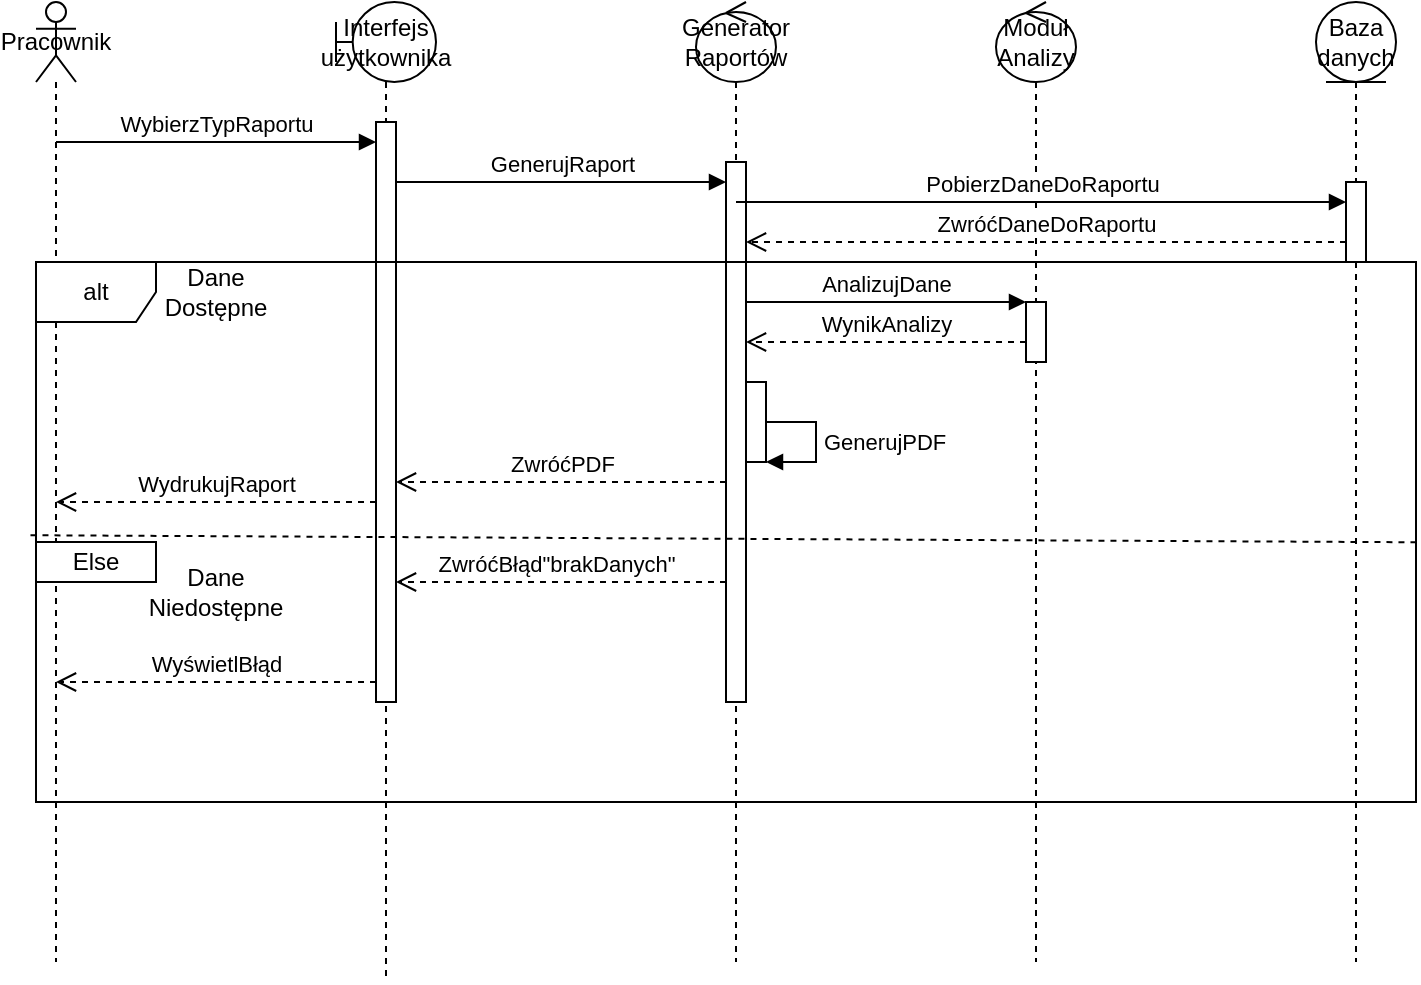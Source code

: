 <mxfile version="21.3.2" type="device">
  <diagram name="Strona-1" id="dMtLwT9zNeXarjZb60v_">
    <mxGraphModel dx="1395" dy="640" grid="1" gridSize="10" guides="1" tooltips="1" connect="1" arrows="1" fold="1" page="1" pageScale="1" pageWidth="827" pageHeight="1169" math="0" shadow="0">
      <root>
        <mxCell id="0" />
        <mxCell id="1" parent="0" />
        <mxCell id="rwfQUPlScknccJ6-YMUm-1" value="Generator Raportów" style="shape=umlLifeline;perimeter=lifelinePerimeter;whiteSpace=wrap;html=1;container=1;dropTarget=0;collapsible=0;recursiveResize=0;outlineConnect=0;portConstraint=eastwest;newEdgeStyle={&quot;edgeStyle&quot;:&quot;elbowEdgeStyle&quot;,&quot;elbow&quot;:&quot;vertical&quot;,&quot;curved&quot;:0,&quot;rounded&quot;:0};participant=umlControl;" vertex="1" parent="1">
          <mxGeometry x="430" width="40" height="480" as="geometry" />
        </mxCell>
        <mxCell id="rwfQUPlScknccJ6-YMUm-9" value="" style="html=1;points=[];perimeter=orthogonalPerimeter;outlineConnect=0;targetShapes=umlLifeline;portConstraint=eastwest;newEdgeStyle={&quot;edgeStyle&quot;:&quot;elbowEdgeStyle&quot;,&quot;elbow&quot;:&quot;vertical&quot;,&quot;curved&quot;:0,&quot;rounded&quot;:0};" vertex="1" parent="rwfQUPlScknccJ6-YMUm-1">
          <mxGeometry x="15" y="80" width="10" height="270" as="geometry" />
        </mxCell>
        <mxCell id="rwfQUPlScknccJ6-YMUm-2" value="Pracownik" style="shape=umlLifeline;perimeter=lifelinePerimeter;whiteSpace=wrap;html=1;container=1;dropTarget=0;collapsible=0;recursiveResize=0;outlineConnect=0;portConstraint=eastwest;newEdgeStyle={&quot;edgeStyle&quot;:&quot;elbowEdgeStyle&quot;,&quot;elbow&quot;:&quot;vertical&quot;,&quot;curved&quot;:0,&quot;rounded&quot;:0};participant=umlActor;" vertex="1" parent="1">
          <mxGeometry x="100" width="20" height="480" as="geometry" />
        </mxCell>
        <mxCell id="rwfQUPlScknccJ6-YMUm-3" value="Baza danych" style="shape=umlLifeline;perimeter=lifelinePerimeter;whiteSpace=wrap;html=1;container=1;dropTarget=0;collapsible=0;recursiveResize=0;outlineConnect=0;portConstraint=eastwest;newEdgeStyle={&quot;edgeStyle&quot;:&quot;elbowEdgeStyle&quot;,&quot;elbow&quot;:&quot;vertical&quot;,&quot;curved&quot;:0,&quot;rounded&quot;:0};participant=umlEntity;" vertex="1" parent="1">
          <mxGeometry x="740" width="40" height="480" as="geometry" />
        </mxCell>
        <mxCell id="rwfQUPlScknccJ6-YMUm-14" value="" style="html=1;points=[];perimeter=orthogonalPerimeter;outlineConnect=0;targetShapes=umlLifeline;portConstraint=eastwest;newEdgeStyle={&quot;edgeStyle&quot;:&quot;elbowEdgeStyle&quot;,&quot;elbow&quot;:&quot;vertical&quot;,&quot;curved&quot;:0,&quot;rounded&quot;:0};" vertex="1" parent="rwfQUPlScknccJ6-YMUm-3">
          <mxGeometry x="15" y="90" width="10" height="40" as="geometry" />
        </mxCell>
        <mxCell id="rwfQUPlScknccJ6-YMUm-4" value="Interfejs użytkownika" style="shape=umlLifeline;perimeter=lifelinePerimeter;whiteSpace=wrap;html=1;container=1;dropTarget=0;collapsible=0;recursiveResize=0;outlineConnect=0;portConstraint=eastwest;newEdgeStyle={&quot;edgeStyle&quot;:&quot;elbowEdgeStyle&quot;,&quot;elbow&quot;:&quot;vertical&quot;,&quot;curved&quot;:0,&quot;rounded&quot;:0};participant=umlBoundary;" vertex="1" parent="1">
          <mxGeometry x="250" width="50" height="490" as="geometry" />
        </mxCell>
        <mxCell id="rwfQUPlScknccJ6-YMUm-6" value="" style="html=1;points=[];perimeter=orthogonalPerimeter;outlineConnect=0;targetShapes=umlLifeline;portConstraint=eastwest;newEdgeStyle={&quot;edgeStyle&quot;:&quot;elbowEdgeStyle&quot;,&quot;elbow&quot;:&quot;vertical&quot;,&quot;curved&quot;:0,&quot;rounded&quot;:0};" vertex="1" parent="rwfQUPlScknccJ6-YMUm-4">
          <mxGeometry x="20" y="60" width="10" height="290" as="geometry" />
        </mxCell>
        <mxCell id="rwfQUPlScknccJ6-YMUm-5" value="Moduł Analizy" style="shape=umlLifeline;perimeter=lifelinePerimeter;whiteSpace=wrap;html=1;container=1;dropTarget=0;collapsible=0;recursiveResize=0;outlineConnect=0;portConstraint=eastwest;newEdgeStyle={&quot;edgeStyle&quot;:&quot;elbowEdgeStyle&quot;,&quot;elbow&quot;:&quot;vertical&quot;,&quot;curved&quot;:0,&quot;rounded&quot;:0};participant=umlControl;" vertex="1" parent="1">
          <mxGeometry x="580" width="40" height="480" as="geometry" />
        </mxCell>
        <mxCell id="rwfQUPlScknccJ6-YMUm-7" value="WybierzTypRaportu" style="html=1;verticalAlign=bottom;endArrow=block;edgeStyle=elbowEdgeStyle;elbow=vertical;curved=0;rounded=0;" edge="1" target="rwfQUPlScknccJ6-YMUm-6" parent="1" source="rwfQUPlScknccJ6-YMUm-2">
          <mxGeometry relative="1" as="geometry">
            <mxPoint x="200" y="60" as="sourcePoint" />
            <Array as="points">
              <mxPoint x="180" y="70" />
            </Array>
          </mxGeometry>
        </mxCell>
        <mxCell id="rwfQUPlScknccJ6-YMUm-10" value="GenerujRaport" style="html=1;verticalAlign=bottom;endArrow=block;edgeStyle=elbowEdgeStyle;elbow=vertical;curved=0;rounded=0;" edge="1" target="rwfQUPlScknccJ6-YMUm-9" parent="1" source="rwfQUPlScknccJ6-YMUm-6">
          <mxGeometry relative="1" as="geometry">
            <mxPoint x="375" y="80" as="sourcePoint" />
            <Array as="points">
              <mxPoint x="340" y="90" />
            </Array>
          </mxGeometry>
        </mxCell>
        <mxCell id="rwfQUPlScknccJ6-YMUm-15" value="PobierzDaneDoRaportu" style="html=1;verticalAlign=bottom;endArrow=block;edgeStyle=elbowEdgeStyle;elbow=vertical;curved=0;rounded=0;" edge="1" target="rwfQUPlScknccJ6-YMUm-14" parent="1" source="rwfQUPlScknccJ6-YMUm-1">
          <mxGeometry relative="1" as="geometry">
            <mxPoint x="685" y="90" as="sourcePoint" />
            <Array as="points">
              <mxPoint x="520" y="100" />
            </Array>
          </mxGeometry>
        </mxCell>
        <mxCell id="rwfQUPlScknccJ6-YMUm-16" value="ZwróćDaneDoRaportu" style="html=1;verticalAlign=bottom;endArrow=open;dashed=1;endSize=8;edgeStyle=elbowEdgeStyle;elbow=vertical;curved=0;rounded=0;" edge="1" source="rwfQUPlScknccJ6-YMUm-14" parent="1" target="rwfQUPlScknccJ6-YMUm-9">
          <mxGeometry relative="1" as="geometry">
            <mxPoint x="685" y="165" as="targetPoint" />
            <Array as="points">
              <mxPoint x="640" y="120" />
              <mxPoint x="570" y="110" />
            </Array>
          </mxGeometry>
        </mxCell>
        <mxCell id="rwfQUPlScknccJ6-YMUm-17" value="alt" style="shape=umlFrame;whiteSpace=wrap;html=1;pointerEvents=0;" vertex="1" parent="1">
          <mxGeometry x="100" y="130" width="690" height="270" as="geometry" />
        </mxCell>
        <mxCell id="rwfQUPlScknccJ6-YMUm-8" value="WydrukujRaport" style="html=1;verticalAlign=bottom;endArrow=open;dashed=1;endSize=8;edgeStyle=elbowEdgeStyle;elbow=vertical;curved=0;rounded=0;" edge="1" source="rwfQUPlScknccJ6-YMUm-6" parent="1" target="rwfQUPlScknccJ6-YMUm-2">
          <mxGeometry relative="1" as="geometry">
            <mxPoint x="200" y="135" as="targetPoint" />
            <Array as="points">
              <mxPoint x="220" y="250" />
              <mxPoint x="210" y="230" />
            </Array>
          </mxGeometry>
        </mxCell>
        <mxCell id="rwfQUPlScknccJ6-YMUm-18" value="" style="html=1;points=[];perimeter=orthogonalPerimeter;outlineConnect=0;targetShapes=umlLifeline;portConstraint=eastwest;newEdgeStyle={&quot;edgeStyle&quot;:&quot;elbowEdgeStyle&quot;,&quot;elbow&quot;:&quot;vertical&quot;,&quot;curved&quot;:0,&quot;rounded&quot;:0};" vertex="1" parent="1">
          <mxGeometry x="595" y="150" width="10" height="30" as="geometry" />
        </mxCell>
        <mxCell id="rwfQUPlScknccJ6-YMUm-19" value="AnalizujDane" style="html=1;verticalAlign=bottom;endArrow=block;edgeStyle=elbowEdgeStyle;elbow=vertical;curved=0;rounded=0;" edge="1" target="rwfQUPlScknccJ6-YMUm-18" parent="1" source="rwfQUPlScknccJ6-YMUm-9">
          <mxGeometry relative="1" as="geometry">
            <mxPoint x="525" y="150" as="sourcePoint" />
            <Array as="points">
              <mxPoint x="500" y="150" />
            </Array>
          </mxGeometry>
        </mxCell>
        <mxCell id="rwfQUPlScknccJ6-YMUm-20" value="WynikAnalizy" style="html=1;verticalAlign=bottom;endArrow=open;dashed=1;endSize=8;edgeStyle=elbowEdgeStyle;elbow=vertical;curved=0;rounded=0;" edge="1" source="rwfQUPlScknccJ6-YMUm-18" parent="1" target="rwfQUPlScknccJ6-YMUm-9">
          <mxGeometry relative="1" as="geometry">
            <mxPoint x="525" y="225" as="targetPoint" />
            <Array as="points">
              <mxPoint x="540" y="170" />
            </Array>
          </mxGeometry>
        </mxCell>
        <mxCell id="rwfQUPlScknccJ6-YMUm-21" value="" style="html=1;points=[];perimeter=orthogonalPerimeter;outlineConnect=0;targetShapes=umlLifeline;portConstraint=eastwest;newEdgeStyle={&quot;edgeStyle&quot;:&quot;elbowEdgeStyle&quot;,&quot;elbow&quot;:&quot;vertical&quot;,&quot;curved&quot;:0,&quot;rounded&quot;:0};" vertex="1" parent="1">
          <mxGeometry x="455" y="190" width="10" height="40" as="geometry" />
        </mxCell>
        <mxCell id="rwfQUPlScknccJ6-YMUm-22" value="GenerujPDF" style="html=1;align=left;spacingLeft=2;endArrow=block;rounded=0;edgeStyle=orthogonalEdgeStyle;curved=0;rounded=0;" edge="1" target="rwfQUPlScknccJ6-YMUm-21" parent="1" source="rwfQUPlScknccJ6-YMUm-21">
          <mxGeometry relative="1" as="geometry">
            <mxPoint x="460" y="210" as="sourcePoint" />
            <Array as="points">
              <mxPoint x="490" y="210" />
              <mxPoint x="490" y="230" />
            </Array>
          </mxGeometry>
        </mxCell>
        <mxCell id="rwfQUPlScknccJ6-YMUm-11" value="ZwróćPDF" style="html=1;verticalAlign=bottom;endArrow=open;dashed=1;endSize=8;edgeStyle=elbowEdgeStyle;elbow=vertical;curved=0;rounded=0;" edge="1" source="rwfQUPlScknccJ6-YMUm-9" parent="1" target="rwfQUPlScknccJ6-YMUm-6">
          <mxGeometry relative="1" as="geometry">
            <mxPoint x="375" y="155" as="targetPoint" />
            <Array as="points">
              <mxPoint x="390" y="240" />
              <mxPoint x="410" y="230" />
            </Array>
          </mxGeometry>
        </mxCell>
        <mxCell id="rwfQUPlScknccJ6-YMUm-23" value="Dane Dostępne" style="text;html=1;strokeColor=none;fillColor=none;align=center;verticalAlign=middle;whiteSpace=wrap;rounded=0;" vertex="1" parent="1">
          <mxGeometry x="160" y="130" width="60" height="30" as="geometry" />
        </mxCell>
        <mxCell id="rwfQUPlScknccJ6-YMUm-24" value="" style="endArrow=none;dashed=1;html=1;rounded=0;exitX=-0.004;exitY=0.506;exitDx=0;exitDy=0;exitPerimeter=0;entryX=1;entryY=0.519;entryDx=0;entryDy=0;entryPerimeter=0;" edge="1" parent="1" source="rwfQUPlScknccJ6-YMUm-17" target="rwfQUPlScknccJ6-YMUm-17">
          <mxGeometry width="50" height="50" relative="1" as="geometry">
            <mxPoint x="130" y="330" as="sourcePoint" />
            <mxPoint x="180" y="280" as="targetPoint" />
          </mxGeometry>
        </mxCell>
        <mxCell id="rwfQUPlScknccJ6-YMUm-25" value="Dane Niedostępne" style="text;html=1;strokeColor=none;fillColor=none;align=center;verticalAlign=middle;whiteSpace=wrap;rounded=0;" vertex="1" parent="1">
          <mxGeometry x="160" y="280" width="60" height="30" as="geometry" />
        </mxCell>
        <mxCell id="rwfQUPlScknccJ6-YMUm-26" value="Else" style="rounded=0;whiteSpace=wrap;html=1;" vertex="1" parent="1">
          <mxGeometry x="100" y="270" width="60" height="20" as="geometry" />
        </mxCell>
        <mxCell id="rwfQUPlScknccJ6-YMUm-27" value="ZwróćBłąd&quot;brakDanych&quot;" style="html=1;verticalAlign=bottom;endArrow=open;dashed=1;endSize=8;edgeStyle=elbowEdgeStyle;elbow=vertical;curved=0;rounded=0;" edge="1" parent="1" source="rwfQUPlScknccJ6-YMUm-9" target="rwfQUPlScknccJ6-YMUm-6">
          <mxGeometry x="0.03" relative="1" as="geometry">
            <mxPoint x="290" y="250" as="targetPoint" />
            <mxPoint x="455" y="250" as="sourcePoint" />
            <Array as="points">
              <mxPoint x="340" y="290" />
              <mxPoint x="380" y="340" />
              <mxPoint x="400" y="250" />
              <mxPoint x="420" y="240" />
            </Array>
            <mxPoint as="offset" />
          </mxGeometry>
        </mxCell>
        <mxCell id="rwfQUPlScknccJ6-YMUm-28" value="WyświetlBłąd" style="html=1;verticalAlign=bottom;endArrow=open;dashed=1;endSize=8;edgeStyle=elbowEdgeStyle;elbow=vertical;curved=0;rounded=0;" edge="1" parent="1" source="rwfQUPlScknccJ6-YMUm-6" target="rwfQUPlScknccJ6-YMUm-2">
          <mxGeometry relative="1" as="geometry">
            <mxPoint x="120" y="260" as="targetPoint" />
            <mxPoint x="280" y="260" as="sourcePoint" />
            <Array as="points">
              <mxPoint x="210" y="340" />
              <mxPoint x="230" y="260" />
              <mxPoint x="220" y="240" />
            </Array>
          </mxGeometry>
        </mxCell>
      </root>
    </mxGraphModel>
  </diagram>
</mxfile>
